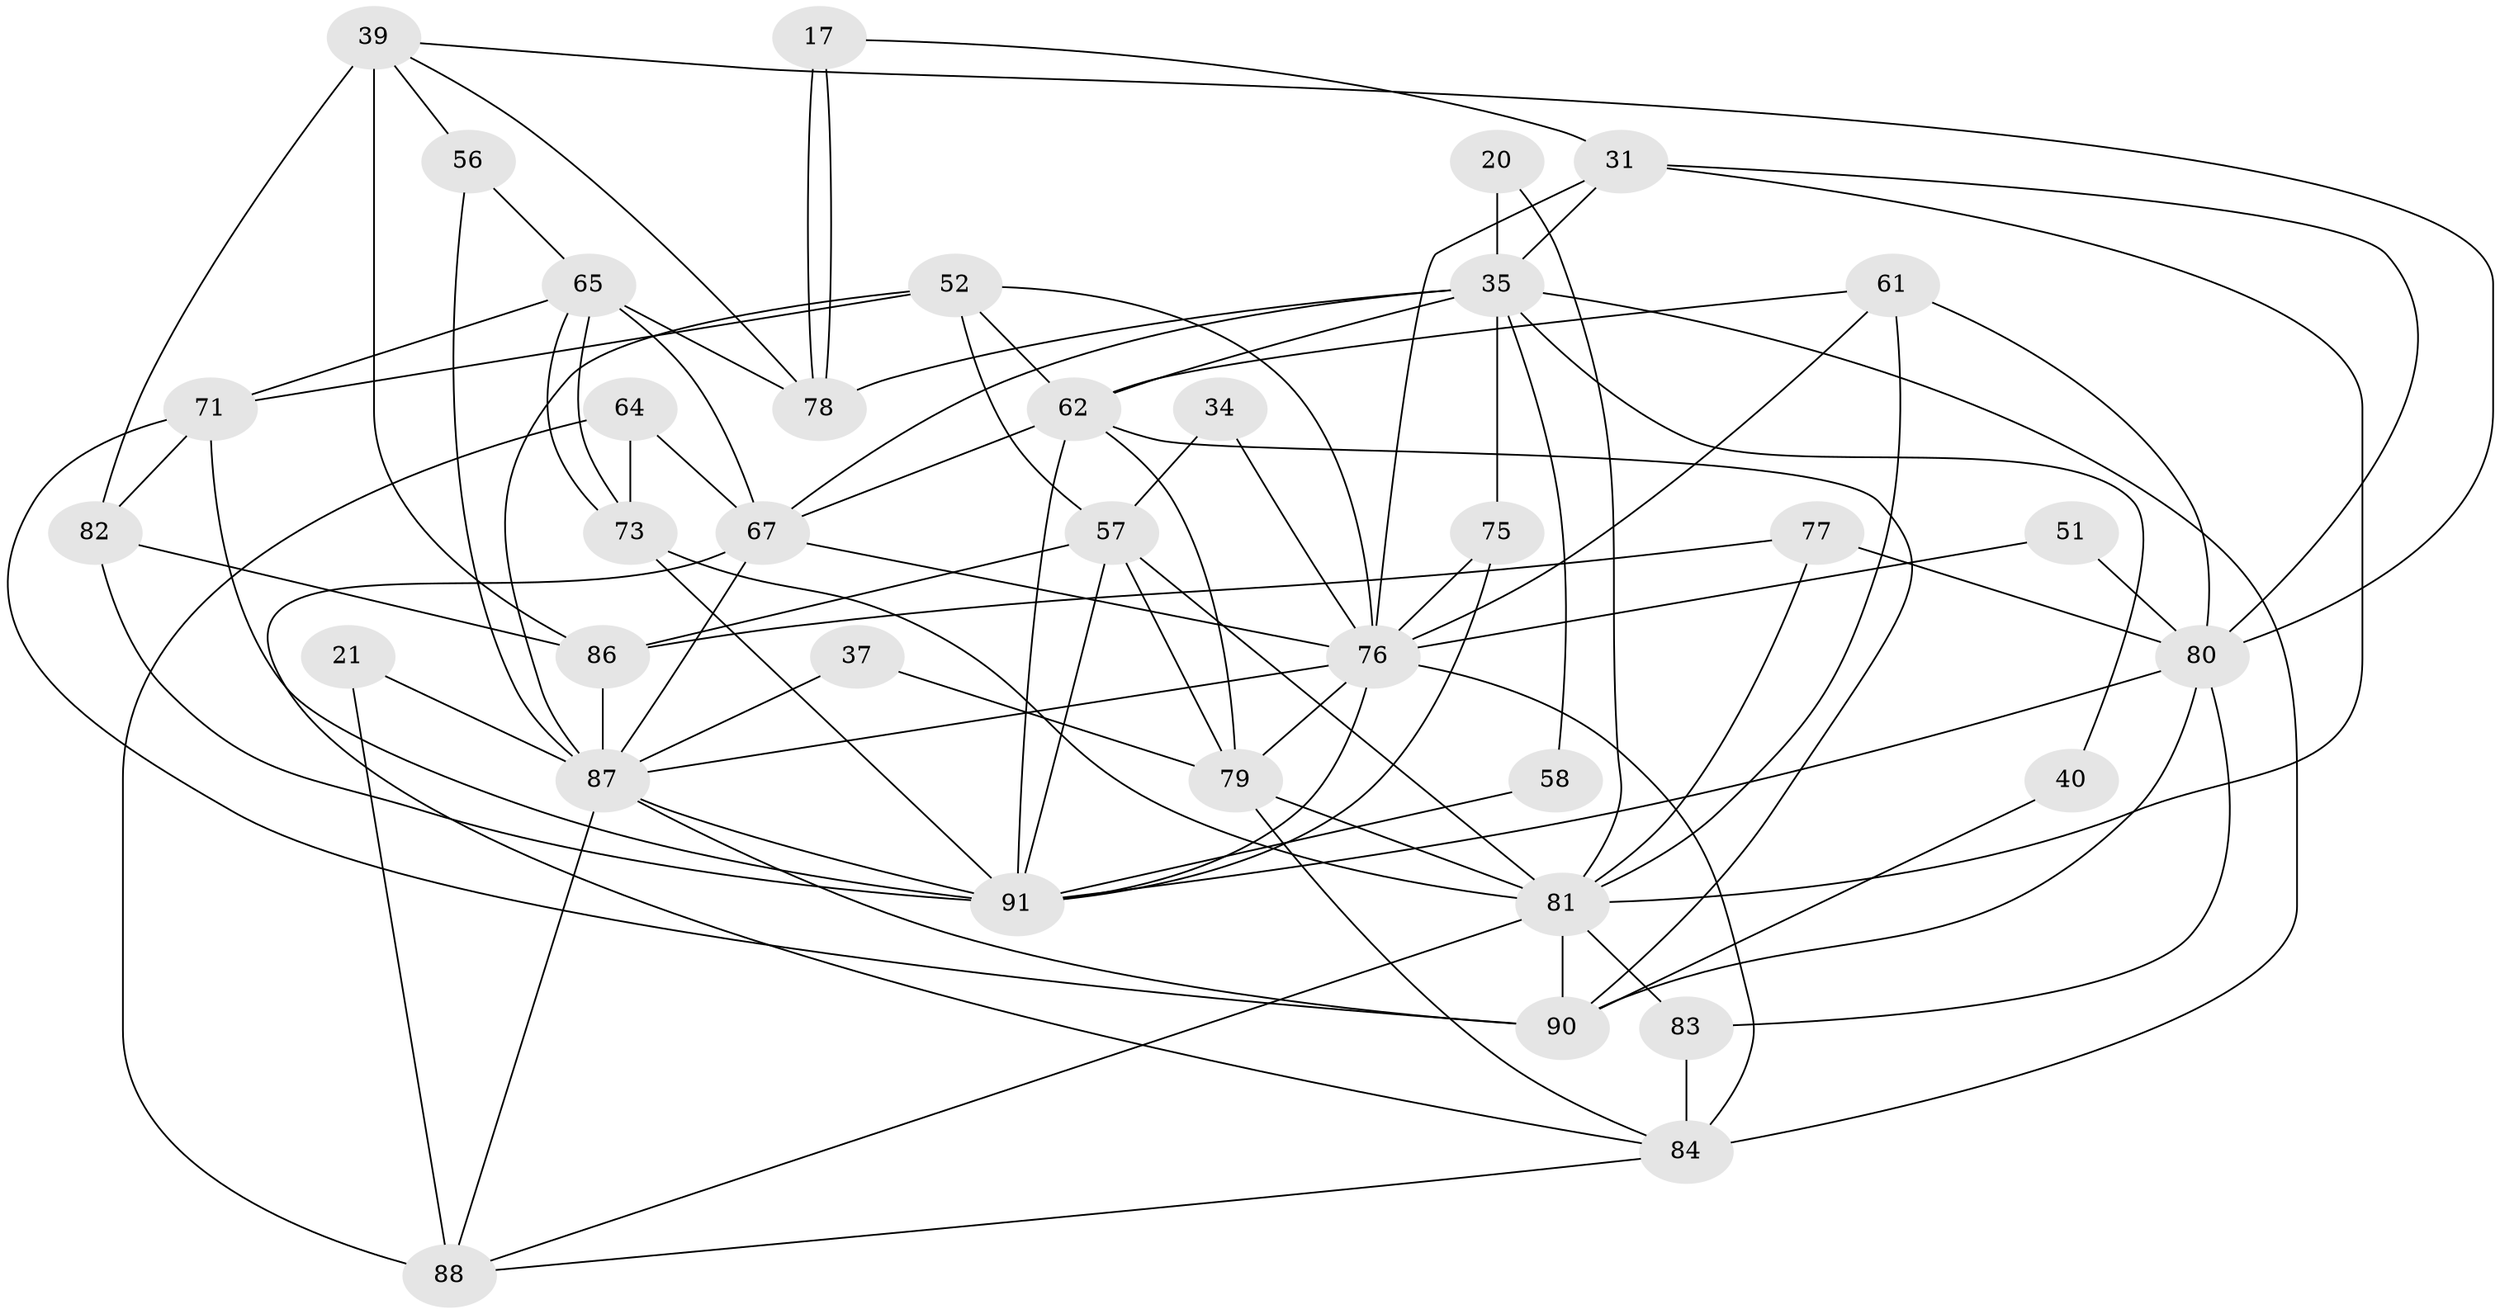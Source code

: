 // original degree distribution, {8: 0.01098901098901099, 5: 0.1978021978021978, 4: 0.26373626373626374, 3: 0.2857142857142857, 2: 0.12087912087912088, 6: 0.07692307692307693, 7: 0.04395604395604396}
// Generated by graph-tools (version 1.1) at 2025/53/03/04/25 21:53:58]
// undirected, 36 vertices, 91 edges
graph export_dot {
graph [start="1"]
  node [color=gray90,style=filled];
  17;
  20;
  21;
  31;
  34;
  35 [super="+3+14"];
  37;
  39;
  40;
  51;
  52 [super="+8"];
  56;
  57 [super="+50"];
  58;
  61;
  62 [super="+9+47+15"];
  64;
  65 [super="+60+32"];
  67 [super="+53+1"];
  71 [super="+66"];
  73;
  75 [super="+43"];
  76 [super="+24+69+70+28"];
  77;
  78;
  79 [super="+42+33+41+72"];
  80 [super="+46"];
  81 [super="+23+44"];
  82 [super="+30"];
  83 [super="+12"];
  84 [super="+5+59"];
  86 [super="+85"];
  87 [super="+74"];
  88 [super="+26"];
  90 [super="+55"];
  91 [super="+49+45+89"];
  17 -- 31;
  17 -- 78;
  17 -- 78;
  20 -- 35;
  20 -- 81;
  21 -- 88;
  21 -- 87;
  31 -- 80;
  31 -- 35;
  31 -- 76;
  31 -- 81;
  34 -- 57;
  34 -- 76;
  35 -- 58;
  35 -- 40;
  35 -- 78;
  35 -- 62 [weight=2];
  35 -- 84;
  35 -- 75;
  35 -- 67 [weight=3];
  37 -- 87;
  37 -- 79;
  39 -- 86 [weight=2];
  39 -- 56;
  39 -- 78;
  39 -- 82 [weight=2];
  39 -- 80;
  40 -- 90;
  51 -- 80;
  51 -- 76;
  52 -- 71 [weight=2];
  52 -- 57;
  52 -- 62;
  52 -- 76;
  52 -- 87;
  56 -- 65;
  56 -- 87;
  57 -- 86 [weight=2];
  57 -- 79 [weight=3];
  57 -- 81;
  57 -- 91;
  58 -- 91;
  61 -- 80;
  61 -- 62;
  61 -- 76;
  61 -- 81;
  62 -- 91 [weight=5];
  62 -- 90;
  62 -- 79 [weight=2];
  62 -- 67;
  64 -- 73;
  64 -- 88 [weight=2];
  64 -- 67;
  65 -- 73;
  65 -- 73;
  65 -- 71;
  65 -- 78;
  65 -- 67 [weight=3];
  67 -- 76 [weight=2];
  67 -- 87 [weight=2];
  67 -- 84;
  71 -- 82;
  71 -- 90;
  71 -- 91;
  73 -- 81;
  73 -- 91;
  75 -- 76 [weight=2];
  75 -- 91;
  76 -- 84 [weight=3];
  76 -- 91 [weight=2];
  76 -- 87 [weight=2];
  76 -- 79 [weight=2];
  77 -- 80;
  77 -- 86;
  77 -- 81;
  79 -- 84;
  79 -- 81;
  80 -- 83 [weight=2];
  80 -- 90;
  80 -- 91;
  81 -- 90 [weight=2];
  81 -- 88;
  81 -- 83;
  82 -- 86;
  82 -- 91;
  83 -- 84 [weight=2];
  84 -- 88 [weight=2];
  86 -- 87 [weight=3];
  87 -- 88;
  87 -- 90 [weight=2];
  87 -- 91 [weight=2];
}
